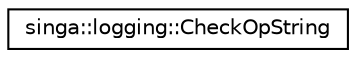 digraph "Graphical Class Hierarchy"
{
  edge [fontname="Helvetica",fontsize="10",labelfontname="Helvetica",labelfontsize="10"];
  node [fontname="Helvetica",fontsize="10",shape=record];
  rankdir="LR";
  Node0 [label="singa::logging::CheckOpString",height=0.2,width=0.4,color="black", fillcolor="white", style="filled",URL="$structsinga_1_1logging_1_1CheckOpString.html"];
}
